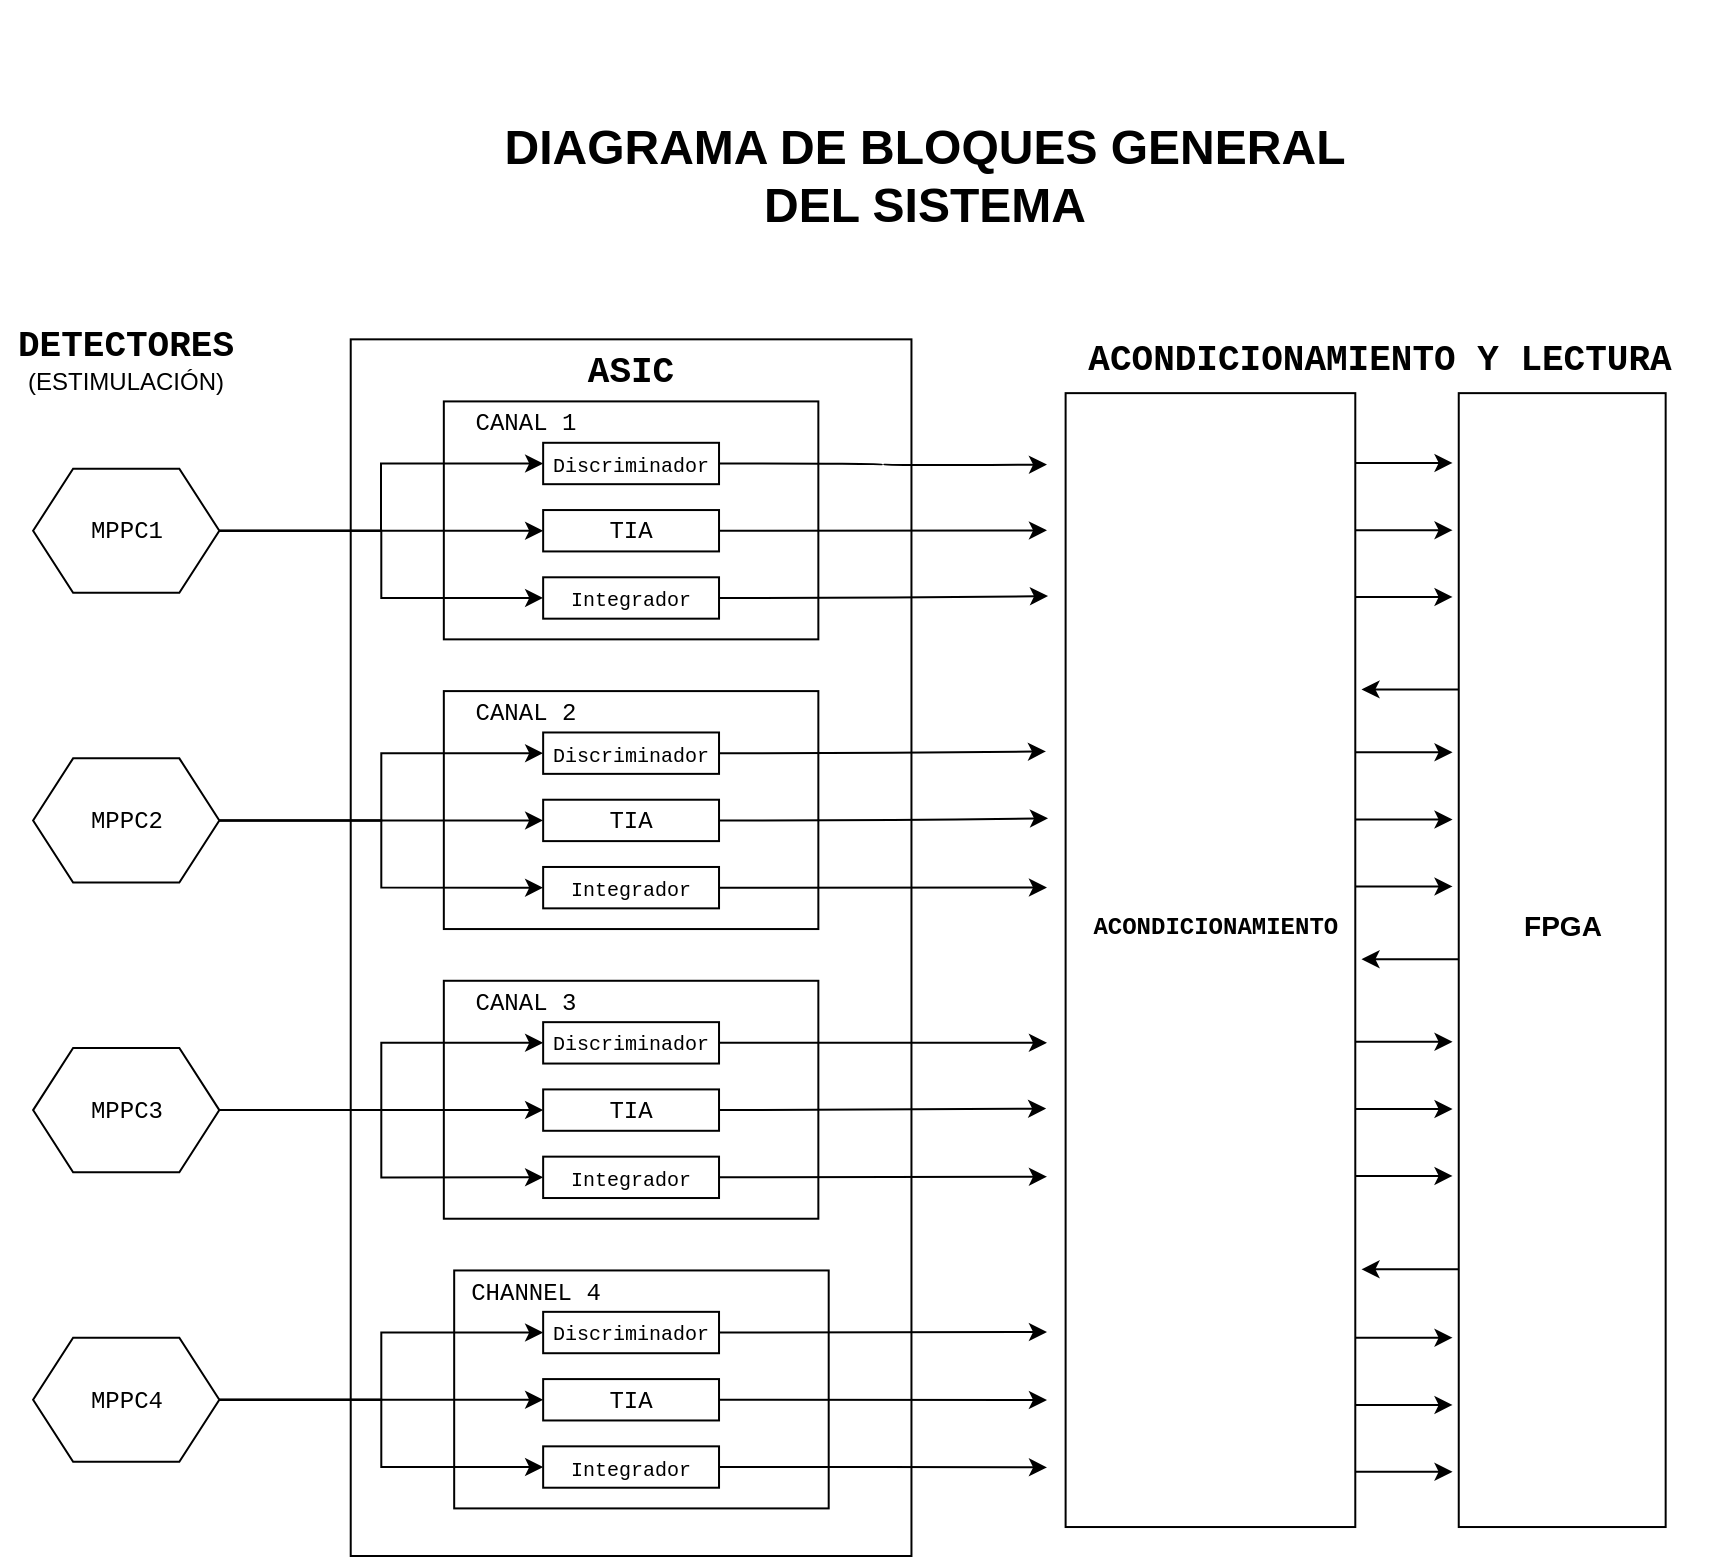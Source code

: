 <mxfile version="14.6.10" type="device" pages="3"><diagram id="kgpKYQtTHZ0yAKxKKP6v" name="Page-1"><mxGraphModel dx="1257" dy="510" grid="1" gridSize="10" guides="1" tooltips="1" connect="1" arrows="1" fold="1" page="1" pageScale="1" pageWidth="1100" pageHeight="850" math="0" shadow="0"><root><mxCell id="0"/><mxCell id="1" parent="0"/><mxCell id="Eru7GByOkkYSqhZgx338-1" value="" style="group" vertex="1" connectable="0" parent="1"><mxGeometry x="133" y="20" width="863.87" height="778" as="geometry"/></mxCell><mxCell id="U02z0k7ZWxJWNPFFOuQf-77" value="" style="rounded=0;whiteSpace=wrap;html=1;" vertex="1" parent="Eru7GByOkkYSqhZgx338-1"><mxGeometry x="175.36" y="169.67" width="280.37" height="608.33" as="geometry"/></mxCell><mxCell id="U02z0k7ZWxJWNPFFOuQf-96" value="" style="rounded=0;whiteSpace=wrap;html=1;" vertex="1" parent="Eru7GByOkkYSqhZgx338-1"><mxGeometry x="227.089" y="635.229" width="187.258" height="118.976" as="geometry"/></mxCell><mxCell id="U02z0k7ZWxJWNPFFOuQf-86" value="" style="rounded=0;whiteSpace=wrap;html=1;" vertex="1" parent="Eru7GByOkkYSqhZgx338-1"><mxGeometry x="221.916" y="345.548" width="187.258" height="118.976" as="geometry"/></mxCell><mxCell id="U02z0k7ZWxJWNPFFOuQf-91" value="" style="rounded=0;whiteSpace=wrap;html=1;" vertex="1" parent="Eru7GByOkkYSqhZgx338-1"><mxGeometry x="221.916" y="490.388" width="187.258" height="118.976" as="geometry"/></mxCell><mxCell id="U02z0k7ZWxJWNPFFOuQf-93" value="&lt;div&gt;&lt;font face=&quot;Courier New&quot;&gt;CANAL 3&lt;/font&gt;&lt;/div&gt;" style="text;html=1;strokeColor=none;fillColor=none;align=center;verticalAlign=middle;whiteSpace=wrap;rounded=0;" vertex="1" parent="Eru7GByOkkYSqhZgx338-1"><mxGeometry x="227.089" y="490.388" width="72.42" height="20.691" as="geometry"/></mxCell><mxCell id="U02z0k7ZWxJWNPFFOuQf-9" value="" style="rounded=0;whiteSpace=wrap;html=1;" vertex="1" parent="Eru7GByOkkYSqhZgx338-1"><mxGeometry x="221.916" y="200.707" width="187.258" height="118.976" as="geometry"/></mxCell><mxCell id="U02z0k7ZWxJWNPFFOuQf-156" style="edgeStyle=orthogonalEdgeStyle;curved=1;rounded=0;orthogonalLoop=1;jettySize=auto;html=1;exitX=1;exitY=0.5;exitDx=0;exitDy=0;entryX=0;entryY=0.063;entryDx=0;entryDy=0;entryPerimeter=0;" edge="1" parent="Eru7GByOkkYSqhZgx338-1" source="U02z0k7ZWxJWNPFFOuQf-10"><mxGeometry relative="1" as="geometry"><mxPoint x="523.495" y="232.287" as="targetPoint"/></mxGeometry></mxCell><mxCell id="U02z0k7ZWxJWNPFFOuQf-10" value="" style="rounded=0;whiteSpace=wrap;html=1;" vertex="1" parent="Eru7GByOkkYSqhZgx338-1"><mxGeometry x="271.576" y="221.399" width="87.939" height="20.691" as="geometry"/></mxCell><mxCell id="U02z0k7ZWxJWNPFFOuQf-177" style="edgeStyle=elbowEdgeStyle;rounded=0;orthogonalLoop=1;jettySize=auto;html=1;exitX=1;exitY=0.5;exitDx=0;exitDy=0;entryX=0;entryY=0.5;entryDx=0;entryDy=0;" edge="1" parent="Eru7GByOkkYSqhZgx338-1" source="U02z0k7ZWxJWNPFFOuQf-16" target="U02z0k7ZWxJWNPFFOuQf-10"><mxGeometry relative="1" as="geometry"/></mxCell><mxCell id="U02z0k7ZWxJWNPFFOuQf-16" value="&lt;font face=&quot;Courier New&quot;&gt;MPPC1&lt;/font&gt;" style="shape=hexagon;perimeter=hexagonPerimeter2;whiteSpace=wrap;html=1;fixedSize=1;" vertex="1" parent="Eru7GByOkkYSqhZgx338-1"><mxGeometry x="16.553" y="234.331" width="93.112" height="62.074" as="geometry"/></mxCell><mxCell id="U02z0k7ZWxJWNPFFOuQf-18" value="&lt;font face=&quot;Courier New&quot;&gt;MPPC2&lt;/font&gt;" style="shape=hexagon;perimeter=hexagonPerimeter2;whiteSpace=wrap;html=1;fixedSize=1;" vertex="1" parent="Eru7GByOkkYSqhZgx338-1"><mxGeometry x="16.553" y="379.172" width="93.112" height="62.074" as="geometry"/></mxCell><mxCell id="U02z0k7ZWxJWNPFFOuQf-19" value="&lt;font face=&quot;Courier New&quot;&gt;MPPC3&lt;/font&gt;" style="shape=hexagon;perimeter=hexagonPerimeter2;whiteSpace=wrap;html=1;fixedSize=1;" vertex="1" parent="Eru7GByOkkYSqhZgx338-1"><mxGeometry x="16.553" y="524.012" width="93.112" height="62.074" as="geometry"/></mxCell><mxCell id="U02z0k7ZWxJWNPFFOuQf-20" value="&lt;font face=&quot;Courier New&quot;&gt;MPPC4&lt;/font&gt;" style="shape=hexagon;perimeter=hexagonPerimeter2;whiteSpace=wrap;html=1;fixedSize=1;" vertex="1" parent="Eru7GByOkkYSqhZgx338-1"><mxGeometry x="16.553" y="668.852" width="93.112" height="62.074" as="geometry"/></mxCell><mxCell id="U02z0k7ZWxJWNPFFOuQf-24" value="&lt;font style=&quot;font-size: 12px&quot; face=&quot;Courier New&quot;&gt;&lt;b&gt;&lt;font style=&quot;font-size: 18px&quot;&gt;ASIC&lt;/font&gt;&lt;/b&gt;&lt;/font&gt;" style="text;html=1;strokeColor=none;fillColor=none;align=center;verticalAlign=middle;whiteSpace=wrap;rounded=0;" vertex="1" parent="Eru7GByOkkYSqhZgx338-1"><mxGeometry x="294.854" y="175.878" width="41.383" height="20.691" as="geometry"/></mxCell><mxCell id="U02z0k7ZWxJWNPFFOuQf-25" value="&lt;div&gt;&lt;b&gt;&lt;font style=&quot;font-size: 18px&quot; face=&quot;Courier New&quot;&gt;DETECTORES&lt;/font&gt;&lt;/b&gt;&lt;/div&gt;&lt;div&gt;(ESTIMULACIÓN)&lt;br&gt;&lt;/div&gt;" style="text;html=1;strokeColor=none;fillColor=none;align=center;verticalAlign=middle;whiteSpace=wrap;rounded=0;" vertex="1" parent="Eru7GByOkkYSqhZgx338-1"><mxGeometry y="169.67" width="126.218" height="20.691" as="geometry"/></mxCell><mxCell id="U02z0k7ZWxJWNPFFOuQf-39" value="&lt;font face=&quot;Courier New&quot;&gt;CANAL 1&lt;/font&gt;" style="text;html=1;strokeColor=none;fillColor=none;align=center;verticalAlign=middle;whiteSpace=wrap;rounded=0;" vertex="1" parent="Eru7GByOkkYSqhZgx338-1"><mxGeometry x="227.089" y="200.707" width="72.42" height="20.691" as="geometry"/></mxCell><mxCell id="U02z0k7ZWxJWNPFFOuQf-157" style="edgeStyle=orthogonalEdgeStyle;curved=1;rounded=0;orthogonalLoop=1;jettySize=auto;html=1;exitX=1;exitY=0.5;exitDx=0;exitDy=0;entryX=0;entryY=0.121;entryDx=0;entryDy=0;entryPerimeter=0;" edge="1" parent="Eru7GByOkkYSqhZgx338-1" source="U02z0k7ZWxJWNPFFOuQf-40"><mxGeometry relative="1" as="geometry"><mxPoint x="523.495" y="265.17" as="targetPoint"/></mxGeometry></mxCell><mxCell id="U02z0k7ZWxJWNPFFOuQf-40" value="" style="rounded=0;whiteSpace=wrap;html=1;" vertex="1" parent="Eru7GByOkkYSqhZgx338-1"><mxGeometry x="271.576" y="255.023" width="87.939" height="20.691" as="geometry"/></mxCell><mxCell id="U02z0k7ZWxJWNPFFOuQf-105" style="edgeStyle=orthogonalEdgeStyle;curved=1;rounded=0;orthogonalLoop=1;jettySize=auto;html=1;exitX=1;exitY=0.5;exitDx=0;exitDy=0;entryX=0;entryY=0.5;entryDx=0;entryDy=0;" edge="1" parent="Eru7GByOkkYSqhZgx338-1" source="U02z0k7ZWxJWNPFFOuQf-16" target="U02z0k7ZWxJWNPFFOuQf-40"><mxGeometry relative="1" as="geometry"/></mxCell><mxCell id="U02z0k7ZWxJWNPFFOuQf-158" style="edgeStyle=orthogonalEdgeStyle;curved=1;rounded=0;orthogonalLoop=1;jettySize=auto;html=1;exitX=1;exitY=0.5;exitDx=0;exitDy=0;entryX=0.005;entryY=0.179;entryDx=0;entryDy=0;entryPerimeter=0;" edge="1" parent="Eru7GByOkkYSqhZgx338-1" source="U02z0k7ZWxJWNPFFOuQf-41"><mxGeometry relative="1" as="geometry"><mxPoint x="524.012" y="298.053" as="targetPoint"/></mxGeometry></mxCell><mxCell id="U02z0k7ZWxJWNPFFOuQf-41" value="" style="rounded=0;whiteSpace=wrap;html=1;" vertex="1" parent="Eru7GByOkkYSqhZgx338-1"><mxGeometry x="271.576" y="288.646" width="87.939" height="20.691" as="geometry"/></mxCell><mxCell id="U02z0k7ZWxJWNPFFOuQf-106" style="edgeStyle=orthogonalEdgeStyle;rounded=0;orthogonalLoop=1;jettySize=auto;html=1;exitX=1;exitY=0.5;exitDx=0;exitDy=0;" edge="1" parent="Eru7GByOkkYSqhZgx338-1" source="U02z0k7ZWxJWNPFFOuQf-16" target="U02z0k7ZWxJWNPFFOuQf-41"><mxGeometry relative="1" as="geometry"/></mxCell><mxCell id="U02z0k7ZWxJWNPFFOuQf-88" value="&lt;font face=&quot;Courier New&quot;&gt;CANAL 2&lt;br&gt;&lt;/font&gt;" style="text;html=1;strokeColor=none;fillColor=none;align=center;verticalAlign=middle;whiteSpace=wrap;rounded=0;" vertex="1" parent="Eru7GByOkkYSqhZgx338-1"><mxGeometry x="227.089" y="345.548" width="72.42" height="20.691" as="geometry"/></mxCell><mxCell id="U02z0k7ZWxJWNPFFOuQf-98" value="&lt;font face=&quot;Courier New&quot;&gt;CHANNEL 4&lt;br&gt;&lt;/font&gt;" style="text;html=1;strokeColor=none;fillColor=none;align=center;verticalAlign=middle;whiteSpace=wrap;rounded=0;" vertex="1" parent="Eru7GByOkkYSqhZgx338-1"><mxGeometry x="232.262" y="635.229" width="72.42" height="20.691" as="geometry"/></mxCell><mxCell id="U02z0k7ZWxJWNPFFOuQf-114" value="&lt;font style=&quot;font-size: 10px&quot; face=&quot;Courier New&quot;&gt;Discriminador&lt;/font&gt;" style="text;html=1;strokeColor=none;fillColor=none;align=center;verticalAlign=middle;whiteSpace=wrap;rounded=0;" vertex="1" parent="Eru7GByOkkYSqhZgx338-1"><mxGeometry x="294.854" y="221.399" width="41.383" height="20.691" as="geometry"/></mxCell><mxCell id="U02z0k7ZWxJWNPFFOuQf-115" value="&lt;font style=&quot;font-size: 10px&quot; face=&quot;Courier New&quot;&gt;Integrador&lt;/font&gt;" style="text;html=1;strokeColor=none;fillColor=none;align=center;verticalAlign=middle;whiteSpace=wrap;rounded=0;" vertex="1" parent="Eru7GByOkkYSqhZgx338-1"><mxGeometry x="294.854" y="288.646" width="41.383" height="20.691" as="geometry"/></mxCell><mxCell id="U02z0k7ZWxJWNPFFOuQf-116" value="&lt;font face=&quot;Courier New&quot;&gt;TIA&lt;/font&gt;" style="text;html=1;strokeColor=none;fillColor=none;align=center;verticalAlign=middle;whiteSpace=wrap;rounded=0;" vertex="1" parent="Eru7GByOkkYSqhZgx338-1"><mxGeometry x="294.854" y="255.023" width="41.383" height="20.691" as="geometry"/></mxCell><mxCell id="U02z0k7ZWxJWNPFFOuQf-159" style="edgeStyle=orthogonalEdgeStyle;curved=1;rounded=0;orthogonalLoop=1;jettySize=auto;html=1;exitX=1;exitY=0.5;exitDx=0;exitDy=0;entryX=-0.005;entryY=0.316;entryDx=0;entryDy=0;entryPerimeter=0;" edge="1" parent="Eru7GByOkkYSqhZgx338-1" source="U02z0k7ZWxJWNPFFOuQf-123"><mxGeometry relative="1" as="geometry"><mxPoint x="522.978" y="375.724" as="targetPoint"/></mxGeometry></mxCell><mxCell id="U02z0k7ZWxJWNPFFOuQf-123" value="" style="rounded=0;whiteSpace=wrap;html=1;" vertex="1" parent="Eru7GByOkkYSqhZgx338-1"><mxGeometry x="271.576" y="366.239" width="87.939" height="20.691" as="geometry"/></mxCell><mxCell id="U02z0k7ZWxJWNPFFOuQf-141" style="edgeStyle=orthogonalEdgeStyle;rounded=0;orthogonalLoop=1;jettySize=auto;html=1;exitX=1;exitY=0.5;exitDx=0;exitDy=0;entryX=0;entryY=0.5;entryDx=0;entryDy=0;" edge="1" parent="Eru7GByOkkYSqhZgx338-1" source="U02z0k7ZWxJWNPFFOuQf-18" target="U02z0k7ZWxJWNPFFOuQf-123"><mxGeometry relative="1" as="geometry"/></mxCell><mxCell id="U02z0k7ZWxJWNPFFOuQf-160" style="edgeStyle=orthogonalEdgeStyle;curved=1;rounded=0;orthogonalLoop=1;jettySize=auto;html=1;exitX=1;exitY=0.5;exitDx=0;exitDy=0;entryX=0.005;entryY=0.375;entryDx=0;entryDy=0;entryPerimeter=0;" edge="1" parent="Eru7GByOkkYSqhZgx338-1" source="U02z0k7ZWxJWNPFFOuQf-124"><mxGeometry relative="1" as="geometry"><mxPoint x="524.012" y="409.174" as="targetPoint"/></mxGeometry></mxCell><mxCell id="U02z0k7ZWxJWNPFFOuQf-124" value="" style="rounded=0;whiteSpace=wrap;html=1;" vertex="1" parent="Eru7GByOkkYSqhZgx338-1"><mxGeometry x="271.576" y="399.863" width="87.939" height="20.691" as="geometry"/></mxCell><mxCell id="U02z0k7ZWxJWNPFFOuQf-142" style="edgeStyle=orthogonalEdgeStyle;curved=1;rounded=0;orthogonalLoop=1;jettySize=auto;html=1;exitX=1;exitY=0.5;exitDx=0;exitDy=0;entryX=0;entryY=0.5;entryDx=0;entryDy=0;" edge="1" parent="Eru7GByOkkYSqhZgx338-1" source="U02z0k7ZWxJWNPFFOuQf-18" target="U02z0k7ZWxJWNPFFOuQf-124"><mxGeometry relative="1" as="geometry"/></mxCell><mxCell id="U02z0k7ZWxJWNPFFOuQf-161" style="edgeStyle=orthogonalEdgeStyle;curved=1;rounded=0;orthogonalLoop=1;jettySize=auto;html=1;exitX=1;exitY=0.5;exitDx=0;exitDy=0;entryX=0;entryY=0.436;entryDx=0;entryDy=0;entryPerimeter=0;" edge="1" parent="Eru7GByOkkYSqhZgx338-1" source="U02z0k7ZWxJWNPFFOuQf-125"><mxGeometry relative="1" as="geometry"><mxPoint x="523.495" y="443.758" as="targetPoint"/></mxGeometry></mxCell><mxCell id="U02z0k7ZWxJWNPFFOuQf-125" value="" style="rounded=0;whiteSpace=wrap;html=1;" vertex="1" parent="Eru7GByOkkYSqhZgx338-1"><mxGeometry x="271.576" y="433.487" width="87.939" height="20.691" as="geometry"/></mxCell><mxCell id="U02z0k7ZWxJWNPFFOuQf-143" style="edgeStyle=orthogonalEdgeStyle;rounded=0;orthogonalLoop=1;jettySize=auto;html=1;exitX=1;exitY=0.5;exitDx=0;exitDy=0;entryX=0;entryY=0.5;entryDx=0;entryDy=0;" edge="1" parent="Eru7GByOkkYSqhZgx338-1" source="U02z0k7ZWxJWNPFFOuQf-18" target="U02z0k7ZWxJWNPFFOuQf-125"><mxGeometry relative="1" as="geometry"/></mxCell><mxCell id="U02z0k7ZWxJWNPFFOuQf-126" value="&lt;font style=&quot;font-size: 10px&quot; face=&quot;Courier New&quot;&gt;Discriminador&lt;/font&gt;" style="text;html=1;strokeColor=none;fillColor=none;align=center;verticalAlign=middle;whiteSpace=wrap;rounded=0;" vertex="1" parent="Eru7GByOkkYSqhZgx338-1"><mxGeometry x="294.854" y="366.239" width="41.383" height="20.691" as="geometry"/></mxCell><mxCell id="U02z0k7ZWxJWNPFFOuQf-127" value="&lt;font style=&quot;font-size: 10px&quot; face=&quot;Courier New&quot;&gt;Integrador&lt;/font&gt;" style="text;html=1;strokeColor=none;fillColor=none;align=center;verticalAlign=middle;whiteSpace=wrap;rounded=0;" vertex="1" parent="Eru7GByOkkYSqhZgx338-1"><mxGeometry x="294.854" y="433.487" width="41.383" height="20.691" as="geometry"/></mxCell><mxCell id="U02z0k7ZWxJWNPFFOuQf-128" value="&lt;font face=&quot;Courier New&quot;&gt;TIA&lt;/font&gt;" style="text;html=1;strokeColor=none;fillColor=none;align=center;verticalAlign=middle;whiteSpace=wrap;rounded=0;" vertex="1" parent="Eru7GByOkkYSqhZgx338-1"><mxGeometry x="294.854" y="399.863" width="41.383" height="20.691" as="geometry"/></mxCell><mxCell id="U02z0k7ZWxJWNPFFOuQf-162" style="edgeStyle=orthogonalEdgeStyle;curved=1;rounded=0;orthogonalLoop=1;jettySize=auto;html=1;exitX=1;exitY=0.5;exitDx=0;exitDy=0;entryX=0;entryY=0.573;entryDx=0;entryDy=0;entryPerimeter=0;" edge="1" parent="Eru7GByOkkYSqhZgx338-1" source="U02z0k7ZWxJWNPFFOuQf-129"><mxGeometry relative="1" as="geometry"><mxPoint x="523.495" y="521.43" as="targetPoint"/></mxGeometry></mxCell><mxCell id="U02z0k7ZWxJWNPFFOuQf-129" value="" style="rounded=0;whiteSpace=wrap;html=1;" vertex="1" parent="Eru7GByOkkYSqhZgx338-1"><mxGeometry x="271.576" y="511.08" width="87.939" height="20.691" as="geometry"/></mxCell><mxCell id="U02z0k7ZWxJWNPFFOuQf-144" style="edgeStyle=orthogonalEdgeStyle;rounded=0;orthogonalLoop=1;jettySize=auto;html=1;exitX=1;exitY=0.5;exitDx=0;exitDy=0;entryX=0;entryY=0.5;entryDx=0;entryDy=0;" edge="1" parent="Eru7GByOkkYSqhZgx338-1" source="U02z0k7ZWxJWNPFFOuQf-19" target="U02z0k7ZWxJWNPFFOuQf-129"><mxGeometry relative="1" as="geometry"/></mxCell><mxCell id="U02z0k7ZWxJWNPFFOuQf-163" style="edgeStyle=orthogonalEdgeStyle;curved=1;rounded=0;orthogonalLoop=1;jettySize=auto;html=1;exitX=1;exitY=0.5;exitDx=0;exitDy=0;entryX=-0.004;entryY=0.631;entryDx=0;entryDy=0;entryPerimeter=0;" edge="1" parent="Eru7GByOkkYSqhZgx338-1" source="U02z0k7ZWxJWNPFFOuQf-130"><mxGeometry relative="1" as="geometry"><mxPoint x="523.081" y="554.313" as="targetPoint"/></mxGeometry></mxCell><mxCell id="U02z0k7ZWxJWNPFFOuQf-130" value="" style="rounded=0;whiteSpace=wrap;html=1;" vertex="1" parent="Eru7GByOkkYSqhZgx338-1"><mxGeometry x="271.576" y="544.703" width="87.939" height="20.691" as="geometry"/></mxCell><mxCell id="U02z0k7ZWxJWNPFFOuQf-145" style="edgeStyle=orthogonalEdgeStyle;curved=1;rounded=0;orthogonalLoop=1;jettySize=auto;html=1;exitX=1;exitY=0.5;exitDx=0;exitDy=0;entryX=0;entryY=0.5;entryDx=0;entryDy=0;" edge="1" parent="Eru7GByOkkYSqhZgx338-1" source="U02z0k7ZWxJWNPFFOuQf-19" target="U02z0k7ZWxJWNPFFOuQf-130"><mxGeometry relative="1" as="geometry"/></mxCell><mxCell id="U02z0k7ZWxJWNPFFOuQf-167" style="edgeStyle=orthogonalEdgeStyle;curved=1;rounded=0;orthogonalLoop=1;jettySize=auto;html=1;exitX=1;exitY=0.5;exitDx=0;exitDy=0;entryX=0;entryY=0.691;entryDx=0;entryDy=0;entryPerimeter=0;" edge="1" parent="Eru7GByOkkYSqhZgx338-1" source="U02z0k7ZWxJWNPFFOuQf-131"><mxGeometry relative="1" as="geometry"><mxPoint x="523.495" y="588.329" as="targetPoint"/></mxGeometry></mxCell><mxCell id="U02z0k7ZWxJWNPFFOuQf-131" value="" style="rounded=0;whiteSpace=wrap;html=1;" vertex="1" parent="Eru7GByOkkYSqhZgx338-1"><mxGeometry x="271.576" y="578.327" width="87.939" height="20.691" as="geometry"/></mxCell><mxCell id="U02z0k7ZWxJWNPFFOuQf-146" style="edgeStyle=orthogonalEdgeStyle;rounded=0;orthogonalLoop=1;jettySize=auto;html=1;exitX=1;exitY=0.5;exitDx=0;exitDy=0;entryX=0;entryY=0.5;entryDx=0;entryDy=0;" edge="1" parent="Eru7GByOkkYSqhZgx338-1" source="U02z0k7ZWxJWNPFFOuQf-19" target="U02z0k7ZWxJWNPFFOuQf-131"><mxGeometry relative="1" as="geometry"/></mxCell><mxCell id="U02z0k7ZWxJWNPFFOuQf-132" value="&lt;font style=&quot;font-size: 10px&quot; face=&quot;Courier New&quot;&gt;Discriminador&lt;/font&gt;" style="text;html=1;strokeColor=none;fillColor=none;align=center;verticalAlign=middle;whiteSpace=wrap;rounded=0;" vertex="1" parent="Eru7GByOkkYSqhZgx338-1"><mxGeometry x="294.854" y="511.08" width="41.383" height="20.691" as="geometry"/></mxCell><mxCell id="U02z0k7ZWxJWNPFFOuQf-133" value="&lt;font style=&quot;font-size: 10px&quot; face=&quot;Courier New&quot;&gt;Integrador&lt;/font&gt;" style="text;html=1;strokeColor=none;fillColor=none;align=center;verticalAlign=middle;whiteSpace=wrap;rounded=0;" vertex="1" parent="Eru7GByOkkYSqhZgx338-1"><mxGeometry x="294.854" y="578.327" width="41.383" height="20.691" as="geometry"/></mxCell><mxCell id="U02z0k7ZWxJWNPFFOuQf-134" value="&lt;font face=&quot;Courier New&quot;&gt;TIA&lt;/font&gt;" style="text;html=1;strokeColor=none;fillColor=none;align=center;verticalAlign=middle;whiteSpace=wrap;rounded=0;" vertex="1" parent="Eru7GByOkkYSqhZgx338-1"><mxGeometry x="294.854" y="544.703" width="41.383" height="20.691" as="geometry"/></mxCell><mxCell id="U02z0k7ZWxJWNPFFOuQf-164" style="edgeStyle=orthogonalEdgeStyle;curved=1;rounded=0;orthogonalLoop=1;jettySize=auto;html=1;exitX=1;exitY=0.5;exitDx=0;exitDy=0;entryX=0;entryY=0.828;entryDx=0;entryDy=0;entryPerimeter=0;" edge="1" parent="Eru7GByOkkYSqhZgx338-1" source="U02z0k7ZWxJWNPFFOuQf-135"><mxGeometry relative="1" as="geometry"><mxPoint x="523.495" y="666.001" as="targetPoint"/></mxGeometry></mxCell><mxCell id="U02z0k7ZWxJWNPFFOuQf-135" value="" style="rounded=0;whiteSpace=wrap;html=1;" vertex="1" parent="Eru7GByOkkYSqhZgx338-1"><mxGeometry x="271.576" y="655.92" width="87.939" height="20.691" as="geometry"/></mxCell><mxCell id="U02z0k7ZWxJWNPFFOuQf-147" style="edgeStyle=orthogonalEdgeStyle;rounded=0;orthogonalLoop=1;jettySize=auto;html=1;exitX=1;exitY=0.5;exitDx=0;exitDy=0;entryX=0;entryY=0.5;entryDx=0;entryDy=0;" edge="1" parent="Eru7GByOkkYSqhZgx338-1" source="U02z0k7ZWxJWNPFFOuQf-20" target="U02z0k7ZWxJWNPFFOuQf-135"><mxGeometry relative="1" as="geometry"/></mxCell><mxCell id="U02z0k7ZWxJWNPFFOuQf-165" style="edgeStyle=orthogonalEdgeStyle;curved=1;rounded=0;orthogonalLoop=1;jettySize=auto;html=1;exitX=1;exitY=0.5;exitDx=0;exitDy=0;entryX=0;entryY=0.888;entryDx=0;entryDy=0;entryPerimeter=0;" edge="1" parent="Eru7GByOkkYSqhZgx338-1" source="U02z0k7ZWxJWNPFFOuQf-136"><mxGeometry relative="1" as="geometry"><mxPoint x="523.495" y="700.018" as="targetPoint"/></mxGeometry></mxCell><mxCell id="U02z0k7ZWxJWNPFFOuQf-136" value="" style="rounded=0;whiteSpace=wrap;html=1;" vertex="1" parent="Eru7GByOkkYSqhZgx338-1"><mxGeometry x="271.576" y="689.544" width="87.939" height="20.691" as="geometry"/></mxCell><mxCell id="U02z0k7ZWxJWNPFFOuQf-148" style="edgeStyle=orthogonalEdgeStyle;curved=1;rounded=0;orthogonalLoop=1;jettySize=auto;html=1;exitX=1;exitY=0.5;exitDx=0;exitDy=0;entryX=0;entryY=0.5;entryDx=0;entryDy=0;" edge="1" parent="Eru7GByOkkYSqhZgx338-1" source="U02z0k7ZWxJWNPFFOuQf-20" target="U02z0k7ZWxJWNPFFOuQf-136"><mxGeometry relative="1" as="geometry"/></mxCell><mxCell id="U02z0k7ZWxJWNPFFOuQf-178" style="edgeStyle=orthogonalEdgeStyle;rounded=0;orthogonalLoop=1;jettySize=auto;html=1;exitX=1;exitY=0.5;exitDx=0;exitDy=0;" edge="1" parent="Eru7GByOkkYSqhZgx338-1" source="U02z0k7ZWxJWNPFFOuQf-137"><mxGeometry relative="1" as="geometry"><mxPoint x="523.495" y="733.696" as="targetPoint"/></mxGeometry></mxCell><mxCell id="U02z0k7ZWxJWNPFFOuQf-137" value="" style="rounded=0;whiteSpace=wrap;html=1;" vertex="1" parent="Eru7GByOkkYSqhZgx338-1"><mxGeometry x="271.576" y="723.168" width="87.939" height="20.691" as="geometry"/></mxCell><mxCell id="U02z0k7ZWxJWNPFFOuQf-149" style="edgeStyle=orthogonalEdgeStyle;rounded=0;orthogonalLoop=1;jettySize=auto;html=1;exitX=1;exitY=0.5;exitDx=0;exitDy=0;entryX=0;entryY=0.5;entryDx=0;entryDy=0;" edge="1" parent="Eru7GByOkkYSqhZgx338-1" source="U02z0k7ZWxJWNPFFOuQf-20" target="U02z0k7ZWxJWNPFFOuQf-137"><mxGeometry relative="1" as="geometry"/></mxCell><mxCell id="U02z0k7ZWxJWNPFFOuQf-138" value="&lt;font style=&quot;font-size: 10px&quot; face=&quot;Courier New&quot;&gt;Discriminador&lt;/font&gt;" style="text;html=1;strokeColor=none;fillColor=none;align=center;verticalAlign=middle;whiteSpace=wrap;rounded=0;" vertex="1" parent="Eru7GByOkkYSqhZgx338-1"><mxGeometry x="294.854" y="655.92" width="41.383" height="20.691" as="geometry"/></mxCell><mxCell id="U02z0k7ZWxJWNPFFOuQf-139" value="&lt;font style=&quot;font-size: 10px&quot; face=&quot;Courier New&quot;&gt;Integrador&lt;/font&gt;" style="text;html=1;strokeColor=none;fillColor=none;align=center;verticalAlign=middle;whiteSpace=wrap;rounded=0;" vertex="1" parent="Eru7GByOkkYSqhZgx338-1"><mxGeometry x="294.854" y="723.168" width="41.383" height="20.691" as="geometry"/></mxCell><mxCell id="U02z0k7ZWxJWNPFFOuQf-140" value="&lt;font face=&quot;Courier New&quot;&gt;TIA&lt;/font&gt;" style="text;html=1;strokeColor=none;fillColor=none;align=center;verticalAlign=middle;whiteSpace=wrap;rounded=0;" vertex="1" parent="Eru7GByOkkYSqhZgx338-1"><mxGeometry x="294.854" y="689.544" width="41.383" height="20.691" as="geometry"/></mxCell><mxCell id="U02z0k7ZWxJWNPFFOuQf-169" value="" style="rounded=0;whiteSpace=wrap;html=1;" vertex="1" parent="Eru7GByOkkYSqhZgx338-1"><mxGeometry x="729.375" y="196.569" width="103.457" height="566.947" as="geometry"/></mxCell><mxCell id="U02z0k7ZWxJWNPFFOuQf-170" value="&lt;font style=&quot;font-size: 14px&quot;&gt;&lt;b&gt;FPGA&lt;/b&gt;&lt;/font&gt;" style="text;html=1;strokeColor=none;fillColor=none;align=center;verticalAlign=middle;whiteSpace=wrap;rounded=0;" vertex="1" parent="Eru7GByOkkYSqhZgx338-1"><mxGeometry x="739.721" y="437.108" width="82.766" height="51.729" as="geometry"/></mxCell><mxCell id="_bOO-IQUQRnv6Ju1gdSs-1" value="" style="rounded=0;whiteSpace=wrap;html=1;" vertex="1" parent="Eru7GByOkkYSqhZgx338-1"><mxGeometry x="532.806" y="196.569" width="144.84" height="566.947" as="geometry"/></mxCell><mxCell id="_bOO-IQUQRnv6Ju1gdSs-2" value="&lt;font style=&quot;font-size: 18px&quot;&gt;&lt;b&gt;&lt;font style=&quot;font-size: 8px&quot; face=&quot;Courier New&quot;&gt;&amp;nbsp;&lt;font style=&quot;font-size: 12px&quot;&gt;ACONDICIONAMIENTO &lt;/font&gt;&lt;br&gt;&lt;/font&gt;&lt;/b&gt;&lt;/font&gt;" style="text;html=1;strokeColor=none;fillColor=none;align=center;verticalAlign=middle;whiteSpace=wrap;rounded=0;" vertex="1" parent="Eru7GByOkkYSqhZgx338-1"><mxGeometry x="519.874" y="410.209" width="170.705" height="100.871" as="geometry"/></mxCell><mxCell id="_bOO-IQUQRnv6Ju1gdSs-20" style="edgeStyle=none;rounded=0;orthogonalLoop=1;jettySize=auto;html=1;exitX=1;exitY=0.25;exitDx=0;exitDy=0;" edge="1" parent="Eru7GByOkkYSqhZgx338-1"><mxGeometry relative="1" as="geometry"><mxPoint x="726.272" y="231.445" as="targetPoint"/><mxPoint x="677.647" y="231.445" as="sourcePoint"/></mxGeometry></mxCell><mxCell id="_bOO-IQUQRnv6Ju1gdSs-21" style="edgeStyle=none;rounded=0;orthogonalLoop=1;jettySize=auto;html=1;exitX=1;exitY=0.25;exitDx=0;exitDy=0;" edge="1" parent="Eru7GByOkkYSqhZgx338-1"><mxGeometry relative="1" as="geometry"><mxPoint x="726.272" y="265.068" as="targetPoint"/><mxPoint x="677.647" y="265.068" as="sourcePoint"/></mxGeometry></mxCell><mxCell id="_bOO-IQUQRnv6Ju1gdSs-22" style="edgeStyle=none;rounded=0;orthogonalLoop=1;jettySize=auto;html=1;exitX=1;exitY=0.25;exitDx=0;exitDy=0;" edge="1" parent="Eru7GByOkkYSqhZgx338-1"><mxGeometry relative="1" as="geometry"><mxPoint x="726.272" y="298.475" as="targetPoint"/><mxPoint x="677.647" y="298.475" as="sourcePoint"/></mxGeometry></mxCell><mxCell id="_bOO-IQUQRnv6Ju1gdSs-23" style="edgeStyle=none;rounded=0;orthogonalLoop=1;jettySize=auto;html=1;exitX=1;exitY=0.25;exitDx=0;exitDy=0;" edge="1" parent="Eru7GByOkkYSqhZgx338-1"><mxGeometry relative="1" as="geometry"><mxPoint x="726.272" y="376.171" as="targetPoint"/><mxPoint x="677.647" y="376.171" as="sourcePoint"/></mxGeometry></mxCell><mxCell id="_bOO-IQUQRnv6Ju1gdSs-24" style="edgeStyle=none;rounded=0;orthogonalLoop=1;jettySize=auto;html=1;exitX=1;exitY=0.25;exitDx=0;exitDy=0;" edge="1" parent="Eru7GByOkkYSqhZgx338-1"><mxGeometry relative="1" as="geometry"><mxPoint x="726.272" y="409.795" as="targetPoint"/><mxPoint x="677.647" y="409.795" as="sourcePoint"/></mxGeometry></mxCell><mxCell id="_bOO-IQUQRnv6Ju1gdSs-25" style="edgeStyle=none;rounded=0;orthogonalLoop=1;jettySize=auto;html=1;exitX=1;exitY=0.25;exitDx=0;exitDy=0;" edge="1" parent="Eru7GByOkkYSqhZgx338-1"><mxGeometry relative="1" as="geometry"><mxPoint x="726.272" y="443.201" as="targetPoint"/><mxPoint x="677.647" y="443.201" as="sourcePoint"/></mxGeometry></mxCell><mxCell id="_bOO-IQUQRnv6Ju1gdSs-26" style="edgeStyle=none;rounded=0;orthogonalLoop=1;jettySize=auto;html=1;exitX=1;exitY=0.25;exitDx=0;exitDy=0;" edge="1" parent="Eru7GByOkkYSqhZgx338-1"><mxGeometry relative="1" as="geometry"><mxPoint x="726.272" y="520.929" as="targetPoint"/><mxPoint x="677.647" y="520.929" as="sourcePoint"/></mxGeometry></mxCell><mxCell id="_bOO-IQUQRnv6Ju1gdSs-27" style="edgeStyle=none;rounded=0;orthogonalLoop=1;jettySize=auto;html=1;exitX=1;exitY=0.25;exitDx=0;exitDy=0;" edge="1" parent="Eru7GByOkkYSqhZgx338-1"><mxGeometry relative="1" as="geometry"><mxPoint x="726.272" y="554.553" as="targetPoint"/><mxPoint x="677.647" y="554.553" as="sourcePoint"/></mxGeometry></mxCell><mxCell id="_bOO-IQUQRnv6Ju1gdSs-28" style="edgeStyle=none;rounded=0;orthogonalLoop=1;jettySize=auto;html=1;exitX=1;exitY=0.25;exitDx=0;exitDy=0;" edge="1" parent="Eru7GByOkkYSqhZgx338-1"><mxGeometry relative="1" as="geometry"><mxPoint x="726.272" y="587.959" as="targetPoint"/><mxPoint x="677.647" y="587.959" as="sourcePoint"/></mxGeometry></mxCell><mxCell id="_bOO-IQUQRnv6Ju1gdSs-32" style="edgeStyle=none;rounded=0;orthogonalLoop=1;jettySize=auto;html=1;exitX=1;exitY=0.25;exitDx=0;exitDy=0;" edge="1" parent="Eru7GByOkkYSqhZgx338-1"><mxGeometry relative="1" as="geometry"><mxPoint x="726.272" y="668.852" as="targetPoint"/><mxPoint x="677.647" y="668.852" as="sourcePoint"/></mxGeometry></mxCell><mxCell id="_bOO-IQUQRnv6Ju1gdSs-33" style="edgeStyle=none;rounded=0;orthogonalLoop=1;jettySize=auto;html=1;exitX=1;exitY=0.25;exitDx=0;exitDy=0;" edge="1" parent="Eru7GByOkkYSqhZgx338-1"><mxGeometry relative="1" as="geometry"><mxPoint x="726.272" y="702.476" as="targetPoint"/><mxPoint x="677.647" y="702.476" as="sourcePoint"/></mxGeometry></mxCell><mxCell id="_bOO-IQUQRnv6Ju1gdSs-34" style="edgeStyle=none;rounded=0;orthogonalLoop=1;jettySize=auto;html=1;exitX=1;exitY=0.25;exitDx=0;exitDy=0;" edge="1" parent="Eru7GByOkkYSqhZgx338-1"><mxGeometry relative="1" as="geometry"><mxPoint x="726.272" y="735.882" as="targetPoint"/><mxPoint x="677.647" y="735.882" as="sourcePoint"/></mxGeometry></mxCell><mxCell id="_bOO-IQUQRnv6Ju1gdSs-35" style="edgeStyle=none;rounded=0;orthogonalLoop=1;jettySize=auto;html=1;exitX=1;exitY=0.25;exitDx=0;exitDy=0;" edge="1" parent="Eru7GByOkkYSqhZgx338-1"><mxGeometry relative="1" as="geometry"><mxPoint x="680.75" y="344.689" as="targetPoint"/><mxPoint x="729.375" y="344.689" as="sourcePoint"/></mxGeometry></mxCell><mxCell id="_bOO-IQUQRnv6Ju1gdSs-36" style="edgeStyle=none;rounded=0;orthogonalLoop=1;jettySize=auto;html=1;exitX=1;exitY=0.25;exitDx=0;exitDy=0;" edge="1" parent="Eru7GByOkkYSqhZgx338-1"><mxGeometry relative="1" as="geometry"><mxPoint x="680.75" y="479.608" as="targetPoint"/><mxPoint x="729.375" y="479.608" as="sourcePoint"/></mxGeometry></mxCell><mxCell id="_bOO-IQUQRnv6Ju1gdSs-37" style="edgeStyle=none;rounded=0;orthogonalLoop=1;jettySize=auto;html=1;exitX=1;exitY=0.25;exitDx=0;exitDy=0;" edge="1" parent="Eru7GByOkkYSqhZgx338-1"><mxGeometry relative="1" as="geometry"><mxPoint x="680.75" y="634.639" as="targetPoint"/><mxPoint x="729.375" y="634.639" as="sourcePoint"/></mxGeometry></mxCell><mxCell id="_bOO-IQUQRnv6Ju1gdSs-38" value="&lt;b&gt;&lt;font style=&quot;font-size: 18px&quot; face=&quot;Courier New&quot;&gt;ACONDICIONAMIENTO Y LECTURA&lt;/font&gt;&lt;/b&gt;" style="text;html=1;strokeColor=none;fillColor=none;align=center;verticalAlign=middle;whiteSpace=wrap;rounded=0;" vertex="1" parent="Eru7GByOkkYSqhZgx338-1"><mxGeometry x="516.253" y="169.67" width="347.617" height="20.691" as="geometry"/></mxCell><mxCell id="Orv1W0l-CjQQjTjrjGYb-4" value="&lt;div align=&quot;center&quot;&gt;&lt;div&gt;&lt;h1&gt;DIAGRAMA DE BLOQUES GENERAL DEL SISTEMA&lt;br&gt;&lt;/h1&gt;&lt;/div&gt;&lt;/div&gt;" style="text;html=1;strokeColor=none;fillColor=none;align=center;verticalAlign=middle;whiteSpace=wrap;rounded=0;" vertex="1" parent="Eru7GByOkkYSqhZgx338-1"><mxGeometry x="235.366" width="455.213" height="175.878" as="geometry"/></mxCell></root></mxGraphModel></diagram><diagram id="QRoPWiK7Efdiy182GGzM" name="Page-2"><mxGraphModel dx="1885" dy="765" grid="1" gridSize="5" guides="1" tooltips="1" connect="1" arrows="1" fold="1" page="1" pageScale="1" pageWidth="1100" pageHeight="850" math="0" shadow="0"><root><mxCell id="smfQBxvrRlTNp433p27L-0"/><mxCell id="smfQBxvrRlTNp433p27L-1" parent="smfQBxvrRlTNp433p27L-0"/><mxCell id="7b1YncWD2iF4RVIFqg---1" value="" style="rounded=0;whiteSpace=wrap;html=1;" vertex="1" parent="smfQBxvrRlTNp433p27L-1"><mxGeometry x="132" y="324.08" width="193.763" height="357.955" as="geometry"/></mxCell><mxCell id="7b1YncWD2iF4RVIFqg---32" value="&lt;font face=&quot;Courier New&quot;&gt;CANAL 1&lt;br&gt;&lt;/font&gt;" style="text;html=1;strokeColor=none;fillColor=none;align=center;verticalAlign=middle;whiteSpace=wrap;rounded=0;" vertex="1" parent="smfQBxvrRlTNp433p27L-1"><mxGeometry x="148.058" y="341.977" width="74.936" height="23.864" as="geometry"/></mxCell><mxCell id="y3tA2uqdoVLg9crL1AoU-16" style="edgeStyle=elbowEdgeStyle;rounded=0;orthogonalLoop=1;jettySize=auto;html=1;exitX=1;exitY=0.5;exitDx=0;exitDy=0;" edge="1" parent="smfQBxvrRlTNp433p27L-1" source="7b1YncWD2iF4RVIFqg---55"><mxGeometry x="132" y="163" as="geometry"><mxPoint x="833.186" y="395.67" as="targetPoint"/></mxGeometry></mxCell><mxCell id="7b1YncWD2iF4RVIFqg---55" value="" style="rounded=0;whiteSpace=wrap;html=1;" vertex="1" parent="smfQBxvrRlTNp433p27L-1"><mxGeometry x="178.032" y="383.739" width="90.994" height="23.864" as="geometry"/></mxCell><mxCell id="y3tA2uqdoVLg9crL1AoU-0" style="edgeStyle=none;rounded=0;orthogonalLoop=1;jettySize=auto;html=1;exitX=1;exitY=0.5;exitDx=0;exitDy=0;entryX=0;entryY=0.5;entryDx=0;entryDy=0;" edge="1" parent="smfQBxvrRlTNp433p27L-1" source="7b1YncWD2iF4RVIFqg---57"><mxGeometry x="132" y="163" as="geometry"><mxPoint x="372.865" y="461.295" as="targetPoint"/></mxGeometry></mxCell><mxCell id="7b1YncWD2iF4RVIFqg---57" value="" style="rounded=0;whiteSpace=wrap;html=1;" vertex="1" parent="smfQBxvrRlTNp433p27L-1"><mxGeometry x="178.032" y="449.364" width="90.994" height="23.864" as="geometry"/></mxCell><mxCell id="7b1YncWD2iF4RVIFqg---60" value="&lt;font style=&quot;font-size: 10px&quot; face=&quot;Courier New&quot;&gt;Discriminador&lt;/font&gt;" style="text;html=1;strokeColor=none;fillColor=none;align=center;verticalAlign=middle;whiteSpace=wrap;rounded=0;" vertex="1" parent="smfQBxvrRlTNp433p27L-1"><mxGeometry x="202.119" y="383.739" width="42.821" height="23.864" as="geometry"/></mxCell><mxCell id="7b1YncWD2iF4RVIFqg---62" value="&lt;font face=&quot;Courier New&quot;&gt;TIA&lt;/font&gt;" style="text;html=1;strokeColor=none;fillColor=none;align=center;verticalAlign=middle;whiteSpace=wrap;rounded=0;" vertex="1" parent="smfQBxvrRlTNp433p27L-1"><mxGeometry x="202.119" y="449.364" width="42.821" height="23.864" as="geometry"/></mxCell><mxCell id="7LjAH2InrfswyZS08IV0-11" style="edgeStyle=elbowEdgeStyle;rounded=0;orthogonalLoop=1;jettySize=auto;html=1;exitX=1;exitY=0.5;exitDx=0;exitDy=0;" edge="1" parent="smfQBxvrRlTNp433p27L-1" source="7LjAH2InrfswyZS08IV0-0"><mxGeometry x="132" y="163" as="geometry"><mxPoint x="367.513" y="580.614" as="targetPoint"/></mxGeometry></mxCell><mxCell id="7LjAH2InrfswyZS08IV0-12" style="edgeStyle=elbowEdgeStyle;rounded=0;orthogonalLoop=1;jettySize=auto;html=1;exitX=1;exitY=0.5;exitDx=0;exitDy=0;" edge="1" parent="smfQBxvrRlTNp433p27L-1" source="7LjAH2InrfswyZS08IV0-1"><mxGeometry x="132" y="163" as="geometry"><mxPoint x="367.513" y="622.005" as="targetPoint"/></mxGeometry></mxCell><mxCell id="7LjAH2InrfswyZS08IV0-14" style="edgeStyle=elbowEdgeStyle;rounded=0;orthogonalLoop=1;jettySize=auto;html=1;exitX=1;exitY=0.5;exitDx=0;exitDy=0;" edge="1" parent="smfQBxvrRlTNp433p27L-1" source="7LjAH2InrfswyZS08IV0-10"><mxGeometry x="132" y="163" as="geometry"><mxPoint x="517.385" y="603.424" as="targetPoint"/></mxGeometry></mxCell><mxCell id="7LjAH2InrfswyZS08IV0-10" value="" style="triangle;whiteSpace=wrap;html=1;" vertex="1" parent="smfQBxvrRlTNp433p27L-1"><mxGeometry x="372.865" y="561.523" width="64.231" height="83.523" as="geometry"/></mxCell><mxCell id="7LjAH2InrfswyZS08IV0-40" style="edgeStyle=none;rounded=0;orthogonalLoop=1;jettySize=auto;html=1;exitX=1;exitY=0.5;exitDx=0;exitDy=0;" edge="1" parent="smfQBxvrRlTNp433p27L-1" source="7LjAH2InrfswyZS08IV0-16"><mxGeometry x="132" y="163" as="geometry"><mxPoint x="827.833" y="603.284" as="targetPoint"/></mxGeometry></mxCell><mxCell id="7LjAH2InrfswyZS08IV0-16" value="" style="triangle;whiteSpace=wrap;html=1;" vertex="1" parent="smfQBxvrRlTNp433p27L-1"><mxGeometry x="522.737" y="561.523" width="64.231" height="83.523" as="geometry"/></mxCell><mxCell id="7LjAH2InrfswyZS08IV0-21" value="" style="rounded=0;whiteSpace=wrap;html=1;" vertex="1" parent="smfQBxvrRlTNp433p27L-1"><mxGeometry x="838.538" y="318.114" width="128.462" height="369.886" as="geometry"/></mxCell><mxCell id="7LjAH2InrfswyZS08IV0-37" style="edgeStyle=none;rounded=0;orthogonalLoop=1;jettySize=auto;html=1;exitX=1;exitY=0.5;exitDx=0;exitDy=0;" edge="1" parent="smfQBxvrRlTNp433p27L-1"><mxGeometry x="132" y="163" as="geometry"><mxPoint x="517.385" y="473.227" as="targetPoint"/><mxPoint x="437.096" y="473.227" as="sourcePoint"/></mxGeometry></mxCell><mxCell id="7LjAH2InrfswyZS08IV0-22" value="" style="triangle;whiteSpace=wrap;html=1;" vertex="1" parent="smfQBxvrRlTNp433p27L-1"><mxGeometry x="372.865" y="431.466" width="64.231" height="83.523" as="geometry"/></mxCell><mxCell id="7LjAH2InrfswyZS08IV0-39" style="edgeStyle=none;rounded=0;orthogonalLoop=1;jettySize=auto;html=1;exitX=1;exitY=0.5;exitDx=0;exitDy=0;" edge="1" parent="smfQBxvrRlTNp433p27L-1"><mxGeometry x="132" y="163" as="geometry"><mxPoint x="645.846" y="473.227" as="targetPoint"/><mxPoint x="586.968" y="473.227" as="sourcePoint"/></mxGeometry></mxCell><mxCell id="7LjAH2InrfswyZS08IV0-25" value="" style="triangle;whiteSpace=wrap;html=1;" vertex="1" parent="smfQBxvrRlTNp433p27L-1"><mxGeometry x="522.737" y="431.466" width="64.231" height="83.523" as="geometry"/></mxCell><mxCell id="7LjAH2InrfswyZS08IV0-26" value="&lt;font style=&quot;font-size: 10px&quot; face=&quot;Courier New&quot;&gt;Sumador&lt;/font&gt;" style="text;html=1;strokeColor=none;fillColor=none;align=center;verticalAlign=middle;whiteSpace=wrap;rounded=0;" vertex="1" parent="smfQBxvrRlTNp433p27L-1"><mxGeometry x="378.218" y="461.295" width="42.821" height="23.864" as="geometry"/></mxCell><mxCell id="7LjAH2InrfswyZS08IV0-27" value="&lt;font style=&quot;font-size: 10px&quot; face=&quot;Courier New&quot;&gt;Inversor&lt;/font&gt;" style="text;html=1;strokeColor=none;fillColor=none;align=center;verticalAlign=middle;whiteSpace=wrap;rounded=0;" vertex="1" parent="smfQBxvrRlTNp433p27L-1"><mxGeometry x="528.09" y="461.295" width="42.821" height="23.864" as="geometry"/></mxCell><mxCell id="7LjAH2InrfswyZS08IV0-28" value="&lt;font style=&quot;font-size: 8px&quot; face=&quot;Courier New&quot;&gt;Diferencial&lt;/font&gt;" style="text;html=1;strokeColor=none;fillColor=none;align=center;verticalAlign=middle;whiteSpace=wrap;rounded=0;" vertex="1" parent="smfQBxvrRlTNp433p27L-1"><mxGeometry x="380.568" y="591.352" width="42.821" height="23.864" as="geometry"/></mxCell><mxCell id="y3tA2uqdoVLg9crL1AoU-9" style="edgeStyle=elbowEdgeStyle;rounded=0;orthogonalLoop=1;jettySize=auto;html=1;exitX=0;exitY=0.5;exitDx=0;exitDy=0;" edge="1" parent="smfQBxvrRlTNp433p27L-1" source="7LjAH2InrfswyZS08IV0-30"><mxGeometry x="132" y="163" as="geometry"><mxPoint x="372.865" y="485.159" as="targetPoint"/><Array as="points"><mxPoint x="340.75" y="514.989"/></Array></mxGeometry></mxCell><mxCell id="7LjAH2InrfswyZS08IV0-31" style="edgeStyle=none;rounded=0;orthogonalLoop=1;jettySize=auto;html=1;entryX=0.5;entryY=1;entryDx=0;entryDy=0;" edge="1" parent="smfQBxvrRlTNp433p27L-1" source="7LjAH2InrfswyZS08IV0-35"><mxGeometry x="132" y="163" as="geometry"><mxPoint x="581.615" y="648.625" as="sourcePoint"/><mxPoint x="554.853" y="624.761" as="targetPoint"/><Array as="points"><mxPoint x="554.853" y="648.625"/></Array></mxGeometry></mxCell><mxCell id="7LjAH2InrfswyZS08IV0-35" value="" style="rounded=0;whiteSpace=wrap;html=1;" vertex="1" parent="smfQBxvrRlTNp433p27L-1"><mxGeometry x="597.673" y="633.114" width="53.526" height="29.83" as="geometry"/></mxCell><mxCell id="7LjAH2InrfswyZS08IV0-36" value="&lt;font face=&quot;Courier New&quot;&gt;DAC&lt;/font&gt;" style="text;html=1;strokeColor=none;fillColor=none;align=center;verticalAlign=middle;whiteSpace=wrap;rounded=0;" vertex="1" parent="smfQBxvrRlTNp433p27L-1"><mxGeometry x="603.026" y="636.097" width="42.821" height="23.864" as="geometry"/></mxCell><mxCell id="7LjAH2InrfswyZS08IV0-38" value="&lt;font style=&quot;font-size: 8px&quot; face=&quot;Courier New&quot;&gt;Comparador&lt;/font&gt;" style="text;html=1;strokeColor=none;fillColor=none;align=center;verticalAlign=middle;whiteSpace=wrap;rounded=0;" vertex="1" parent="smfQBxvrRlTNp433p27L-1"><mxGeometry x="530.231" y="591.352" width="42.821" height="23.864" as="geometry"/></mxCell><mxCell id="7LjAH2InrfswyZS08IV0-24" value="" style="rounded=0;whiteSpace=wrap;html=1;" vertex="1" parent="smfQBxvrRlTNp433p27L-1"><mxGeometry x="399.628" y="525.727" width="53.526" height="29.83" as="geometry"/></mxCell><mxCell id="7LjAH2InrfswyZS08IV0-30" value="&lt;font face=&quot;Courier New&quot;&gt;Voffset&lt;/font&gt;" style="text;html=1;strokeColor=none;fillColor=none;align=center;verticalAlign=middle;whiteSpace=wrap;rounded=0;" vertex="1" parent="smfQBxvrRlTNp433p27L-1"><mxGeometry x="404.981" y="528.71" width="42.821" height="23.864" as="geometry"/></mxCell><mxCell id="y3tA2uqdoVLg9crL1AoU-11" value="&lt;font style=&quot;font-size: 10px&quot; face=&quot;Courier New&quot;&gt;Voffset&lt;/font&gt;" style="text;html=1;strokeColor=none;fillColor=none;align=center;verticalAlign=middle;whiteSpace=wrap;rounded=0;" vertex="1" parent="smfQBxvrRlTNp433p27L-1"><mxGeometry x="346.103" y="514.989" width="42.821" height="23.864" as="geometry"/></mxCell><mxCell id="y3tA2uqdoVLg9crL1AoU-13" value="&lt;font style=&quot;font-size: 10px&quot; face=&quot;Courier New&quot;&gt;Vref&lt;/font&gt;" style="text;html=1;strokeColor=none;fillColor=none;align=center;verticalAlign=middle;whiteSpace=wrap;rounded=0;" vertex="1" parent="smfQBxvrRlTNp433p27L-1"><mxGeometry x="554.853" y="628.341" width="42.821" height="23.864" as="geometry"/></mxCell><mxCell id="y3tA2uqdoVLg9crL1AoU-17" value="FPGA" style="text;html=1;strokeColor=none;fillColor=none;align=center;verticalAlign=middle;whiteSpace=wrap;rounded=0;" vertex="1" parent="smfQBxvrRlTNp433p27L-1"><mxGeometry x="881.359" y="485.159" width="42.821" height="23.864" as="geometry"/></mxCell><mxCell id="y3tA2uqdoVLg9crL1AoU-18" style="edgeStyle=none;rounded=0;orthogonalLoop=1;jettySize=auto;html=1;exitX=1;exitY=0.5;exitDx=0;exitDy=0;" edge="1" parent="smfQBxvrRlTNp433p27L-1" source="y3tA2uqdoVLg9crL1AoU-19"><mxGeometry x="132" y="163" as="geometry"><mxPoint x="833.186" y="473.368" as="targetPoint"/></mxGeometry></mxCell><mxCell id="y3tA2uqdoVLg9crL1AoU-19" value="" style="triangle;whiteSpace=wrap;html=1;" vertex="1" parent="smfQBxvrRlTNp433p27L-1"><mxGeometry x="651.199" y="431.466" width="64.231" height="83.523" as="geometry"/></mxCell><mxCell id="y3tA2uqdoVLg9crL1AoU-20" style="edgeStyle=none;rounded=0;orthogonalLoop=1;jettySize=auto;html=1;entryX=0.5;entryY=1;entryDx=0;entryDy=0;" edge="1" parent="smfQBxvrRlTNp433p27L-1" source="y3tA2uqdoVLg9crL1AoU-21"><mxGeometry x="132" y="163" as="geometry"><mxPoint x="710.077" y="518.568" as="sourcePoint"/><mxPoint x="683.314" y="494.705" as="targetPoint"/><Array as="points"><mxPoint x="683.314" y="518.568"/></Array></mxGeometry></mxCell><mxCell id="y3tA2uqdoVLg9crL1AoU-21" value="" style="rounded=0;whiteSpace=wrap;html=1;" vertex="1" parent="smfQBxvrRlTNp433p27L-1"><mxGeometry x="726.135" y="503.057" width="53.526" height="29.83" as="geometry"/></mxCell><mxCell id="y3tA2uqdoVLg9crL1AoU-22" value="&lt;font face=&quot;Courier New&quot;&gt;DAC&lt;/font&gt;" style="text;html=1;strokeColor=none;fillColor=none;align=center;verticalAlign=middle;whiteSpace=wrap;rounded=0;" vertex="1" parent="smfQBxvrRlTNp433p27L-1"><mxGeometry x="731.487" y="506.04" width="42.821" height="23.864" as="geometry"/></mxCell><mxCell id="y3tA2uqdoVLg9crL1AoU-23" value="&lt;font style=&quot;font-size: 8px&quot; face=&quot;Courier New&quot;&gt;Comparador&lt;/font&gt;" style="text;html=1;strokeColor=none;fillColor=none;align=center;verticalAlign=middle;whiteSpace=wrap;rounded=0;" vertex="1" parent="smfQBxvrRlTNp433p27L-1"><mxGeometry x="658.692" y="461.295" width="42.821" height="23.864" as="geometry"/></mxCell><mxCell id="y3tA2uqdoVLg9crL1AoU-24" value="&lt;font style=&quot;font-size: 10px&quot; face=&quot;Courier New&quot;&gt;Vref&lt;/font&gt;" style="text;html=1;strokeColor=none;fillColor=none;align=center;verticalAlign=middle;whiteSpace=wrap;rounded=0;" vertex="1" parent="smfQBxvrRlTNp433p27L-1"><mxGeometry x="683.314" y="498.284" width="42.821" height="23.864" as="geometry"/></mxCell><mxCell id="7b1YncWD2iF4RVIFqg---59" value="" style="rounded=0;whiteSpace=wrap;html=1;" vertex="1" parent="smfQBxvrRlTNp433p27L-1"><mxGeometry x="178.032" y="538.852" width="90.994" height="107.386" as="geometry"/></mxCell><mxCell id="7b1YncWD2iF4RVIFqg---61" value="&lt;font style=&quot;font-size: 10px&quot; face=&quot;Courier New&quot;&gt;Integrador&lt;/font&gt;" style="text;html=1;strokeColor=none;fillColor=none;align=center;verticalAlign=middle;whiteSpace=wrap;rounded=0;" vertex="1" parent="smfQBxvrRlTNp433p27L-1"><mxGeometry x="202.119" y="538.852" width="42.821" height="23.864" as="geometry"/></mxCell><mxCell id="7b1YncWD2iF4RVIFqg---77" value="" style="rounded=0;whiteSpace=wrap;html=1;" vertex="1" parent="smfQBxvrRlTNp433p27L-1"><mxGeometry x="187.131" y="568.682" width="72.795" height="23.864" as="geometry"/></mxCell><mxCell id="7b1YncWD2iF4RVIFqg---78" value="" style="rounded=0;whiteSpace=wrap;html=1;" vertex="1" parent="smfQBxvrRlTNp433p27L-1"><mxGeometry x="187.131" y="610.443" width="72.795" height="23.864" as="geometry"/></mxCell><mxCell id="7LjAH2InrfswyZS08IV0-0" value="&lt;font style=&quot;font-size: 10px&quot; face=&quot;Courier New&quot;&gt;salida izq&lt;br&gt;&lt;/font&gt;" style="text;html=1;strokeColor=none;fillColor=none;align=center;verticalAlign=middle;whiteSpace=wrap;rounded=0;" vertex="1" parent="smfQBxvrRlTNp433p27L-1"><mxGeometry x="183.385" y="568.682" width="80.288" height="23.864" as="geometry"/></mxCell><mxCell id="7LjAH2InrfswyZS08IV0-1" value="&lt;font style=&quot;font-size: 10px&quot; face=&quot;Courier New&quot;&gt;salida der&lt;br&gt;&lt;/font&gt;" style="text;html=1;strokeColor=none;fillColor=none;align=center;verticalAlign=middle;whiteSpace=wrap;rounded=0;" vertex="1" parent="smfQBxvrRlTNp433p27L-1"><mxGeometry x="183.385" y="610.443" width="80.288" height="23.864" as="geometry"/></mxCell><mxCell id="pAuxE6SMh9fbDzo0ir7C-0" value="" style="endArrow=classic;html=1;rounded=0;" edge="1" parent="smfQBxvrRlTNp433p27L-1"><mxGeometry x="132" y="163" width="50" height="50" as="geometry"><mxPoint x="838.538" y="517.566" as="sourcePoint"/><mxPoint x="779.66" y="517.566" as="targetPoint"/><Array as="points"><mxPoint x="806.423" y="517.566"/></Array></mxGeometry></mxCell><mxCell id="pAuxE6SMh9fbDzo0ir7C-2" value="" style="endArrow=classic;html=1;rounded=0;exitX=0.003;exitY=0.89;exitDx=0;exitDy=0;exitPerimeter=0;" edge="1" parent="smfQBxvrRlTNp433p27L-1" source="7LjAH2InrfswyZS08IV0-21"><mxGeometry x="132" y="163" width="50" height="50" as="geometry"><mxPoint x="833.186" y="647.432" as="sourcePoint"/><mxPoint x="651.199" y="647.324" as="targetPoint"/></mxGeometry></mxCell><mxCell id="FGj_ZB1St2_09NA3SI4L-0" value="&lt;div align=&quot;center&quot;&gt;&lt;div&gt;&lt;h1&gt;DIAGRAMA DE BLOQUES ETAPA DE ACONDICIAMIENTO PARA LAS SALIDAS DE 1 DE LOS 4 CANALES DEL ASIC&lt;br&gt;&lt;/h1&gt;&lt;/div&gt;&lt;/div&gt;" style="text;html=1;strokeColor=none;fillColor=none;align=center;verticalAlign=middle;whiteSpace=wrap;rounded=0;" vertex="1" parent="smfQBxvrRlTNp433p27L-1"><mxGeometry x="241.995" y="163" width="668.535" height="202.841" as="geometry"/></mxCell></root></mxGraphModel></diagram><diagram id="WqHQK13Xtpp4z7oaJ2Ph" name="Page-3"><mxGraphModel dx="754" dy="306" grid="1" gridSize="10" guides="1" tooltips="1" connect="1" arrows="1" fold="1" page="1" pageScale="1" pageWidth="1100" pageHeight="850" math="0" shadow="0"><root><mxCell id="TMhA0ciCw_bKifUqnSNI-0"/><mxCell id="TMhA0ciCw_bKifUqnSNI-1" parent="TMhA0ciCw_bKifUqnSNI-0"/><mxCell id="TMhA0ciCw_bKifUqnSNI-2" value="" style="rounded=0;whiteSpace=wrap;html=1;" vertex="1" parent="TMhA0ciCw_bKifUqnSNI-1"><mxGeometry x="330" y="110" width="180" height="160" as="geometry"/></mxCell><mxCell id="TMhA0ciCw_bKifUqnSNI-4" value="PWM" style="text;html=1;strokeColor=none;fillColor=none;align=center;verticalAlign=middle;whiteSpace=wrap;rounded=0;" vertex="1" parent="TMhA0ciCw_bKifUqnSNI-1"><mxGeometry x="400" y="180" width="40" height="20" as="geometry"/></mxCell></root></mxGraphModel></diagram></mxfile>